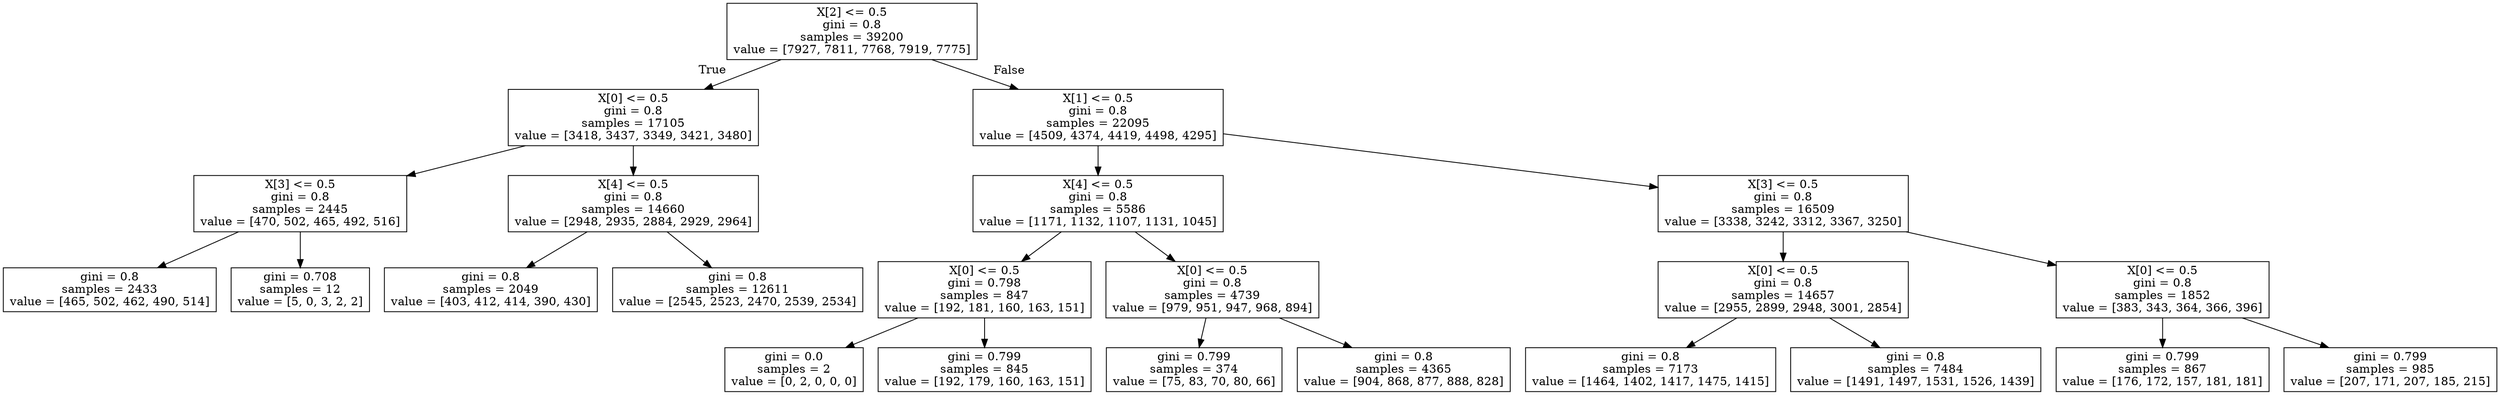 digraph Tree {
node [shape=box] ;
0 [label="X[2] <= 0.5\ngini = 0.8\nsamples = 39200\nvalue = [7927, 7811, 7768, 7919, 7775]"] ;
1 [label="X[0] <= 0.5\ngini = 0.8\nsamples = 17105\nvalue = [3418, 3437, 3349, 3421, 3480]"] ;
0 -> 1 [labeldistance=2.5, labelangle=45, headlabel="True"] ;
2 [label="X[3] <= 0.5\ngini = 0.8\nsamples = 2445\nvalue = [470, 502, 465, 492, 516]"] ;
1 -> 2 ;
3 [label="gini = 0.8\nsamples = 2433\nvalue = [465, 502, 462, 490, 514]"] ;
2 -> 3 ;
4 [label="gini = 0.708\nsamples = 12\nvalue = [5, 0, 3, 2, 2]"] ;
2 -> 4 ;
5 [label="X[4] <= 0.5\ngini = 0.8\nsamples = 14660\nvalue = [2948, 2935, 2884, 2929, 2964]"] ;
1 -> 5 ;
6 [label="gini = 0.8\nsamples = 2049\nvalue = [403, 412, 414, 390, 430]"] ;
5 -> 6 ;
7 [label="gini = 0.8\nsamples = 12611\nvalue = [2545, 2523, 2470, 2539, 2534]"] ;
5 -> 7 ;
8 [label="X[1] <= 0.5\ngini = 0.8\nsamples = 22095\nvalue = [4509, 4374, 4419, 4498, 4295]"] ;
0 -> 8 [labeldistance=2.5, labelangle=-45, headlabel="False"] ;
9 [label="X[4] <= 0.5\ngini = 0.8\nsamples = 5586\nvalue = [1171, 1132, 1107, 1131, 1045]"] ;
8 -> 9 ;
10 [label="X[0] <= 0.5\ngini = 0.798\nsamples = 847\nvalue = [192, 181, 160, 163, 151]"] ;
9 -> 10 ;
11 [label="gini = 0.0\nsamples = 2\nvalue = [0, 2, 0, 0, 0]"] ;
10 -> 11 ;
12 [label="gini = 0.799\nsamples = 845\nvalue = [192, 179, 160, 163, 151]"] ;
10 -> 12 ;
13 [label="X[0] <= 0.5\ngini = 0.8\nsamples = 4739\nvalue = [979, 951, 947, 968, 894]"] ;
9 -> 13 ;
14 [label="gini = 0.799\nsamples = 374\nvalue = [75, 83, 70, 80, 66]"] ;
13 -> 14 ;
15 [label="gini = 0.8\nsamples = 4365\nvalue = [904, 868, 877, 888, 828]"] ;
13 -> 15 ;
16 [label="X[3] <= 0.5\ngini = 0.8\nsamples = 16509\nvalue = [3338, 3242, 3312, 3367, 3250]"] ;
8 -> 16 ;
17 [label="X[0] <= 0.5\ngini = 0.8\nsamples = 14657\nvalue = [2955, 2899, 2948, 3001, 2854]"] ;
16 -> 17 ;
18 [label="gini = 0.8\nsamples = 7173\nvalue = [1464, 1402, 1417, 1475, 1415]"] ;
17 -> 18 ;
19 [label="gini = 0.8\nsamples = 7484\nvalue = [1491, 1497, 1531, 1526, 1439]"] ;
17 -> 19 ;
20 [label="X[0] <= 0.5\ngini = 0.8\nsamples = 1852\nvalue = [383, 343, 364, 366, 396]"] ;
16 -> 20 ;
21 [label="gini = 0.799\nsamples = 867\nvalue = [176, 172, 157, 181, 181]"] ;
20 -> 21 ;
22 [label="gini = 0.799\nsamples = 985\nvalue = [207, 171, 207, 185, 215]"] ;
20 -> 22 ;
}